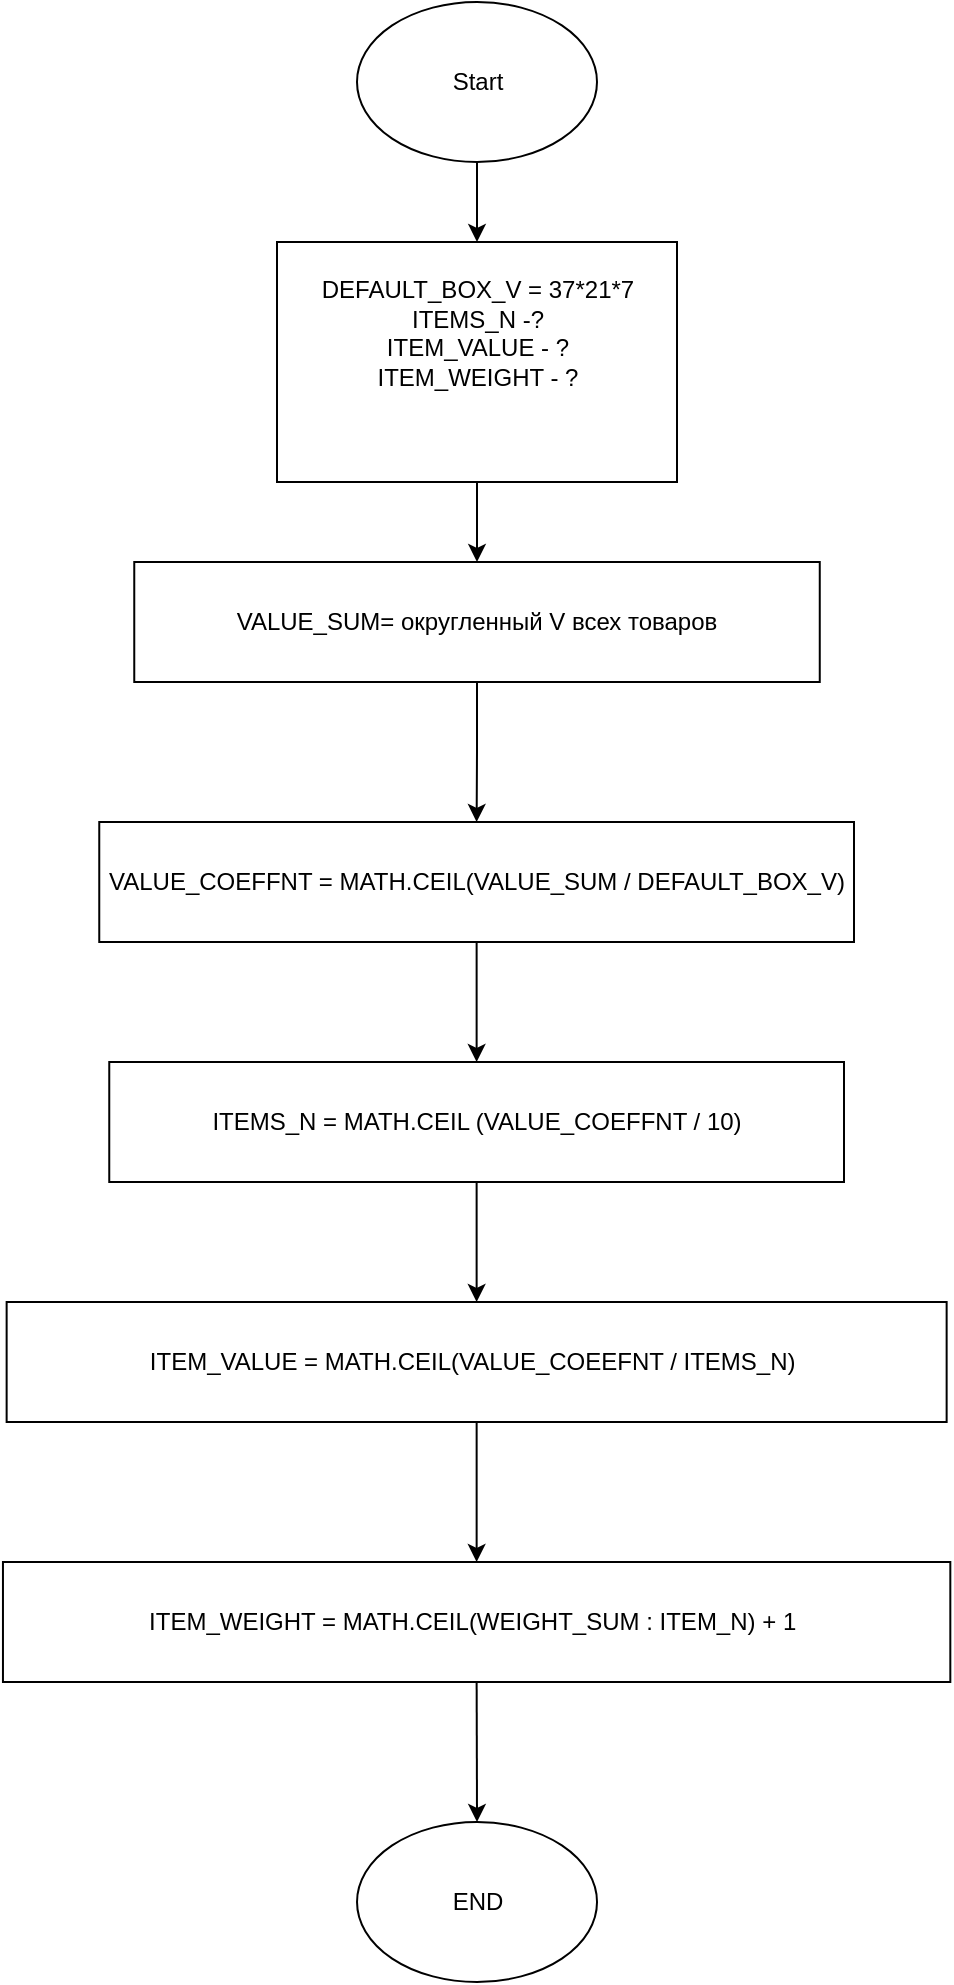 <mxfile version="24.7.17">
  <diagram name="Страница — 1" id="g_OEAIIo462cJNvMkS3_">
    <mxGraphModel dx="1877" dy="522" grid="1" gridSize="10" guides="1" tooltips="1" connect="1" arrows="1" fold="1" page="1" pageScale="1" pageWidth="827" pageHeight="1169" math="0" shadow="0">
      <root>
        <mxCell id="0" />
        <mxCell id="1" parent="0" />
        <mxCell id="eIdsMXbX5jhQC4f8HjRV-19" value="" style="edgeStyle=orthogonalEdgeStyle;rounded=0;orthogonalLoop=1;jettySize=auto;html=1;entryX=0.5;entryY=0;entryDx=0;entryDy=0;entryPerimeter=0;" parent="1" source="eIdsMXbX5jhQC4f8HjRV-8" target="rciXjBsLJWC781kkyAgm-1" edge="1">
          <mxGeometry relative="1" as="geometry">
            <mxPoint x="141.5" y="400" as="targetPoint" />
          </mxGeometry>
        </mxCell>
        <mxCell id="eIdsMXbX5jhQC4f8HjRV-8" value="VALUE_SUM= округленный V всех товаров" style="rounded=0;whiteSpace=wrap;html=1;" parent="1" vertex="1">
          <mxGeometry x="-29.87" y="310" width="342.75" height="60" as="geometry" />
        </mxCell>
        <mxCell id="eIdsMXbX5jhQC4f8HjRV-18" value="" style="edgeStyle=orthogonalEdgeStyle;rounded=0;orthogonalLoop=1;jettySize=auto;html=1;" parent="1" source="eIdsMXbX5jhQC4f8HjRV-15" target="eIdsMXbX5jhQC4f8HjRV-8" edge="1">
          <mxGeometry relative="1" as="geometry" />
        </mxCell>
        <mxCell id="eIdsMXbX5jhQC4f8HjRV-15" value="&lt;div&gt;DEFAULT_BOX_V = 37*21*7&lt;/div&gt;&lt;div&gt;ITEMS_N -?&lt;/div&gt;&lt;div&gt;ITEM_VALUE - ?&lt;/div&gt;&lt;div&gt;ITEM_WEIGHT - ?&lt;/div&gt;&lt;div&gt;&lt;br&gt;&lt;/div&gt;&lt;div&gt;&lt;br&gt;&lt;/div&gt;" style="rounded=0;whiteSpace=wrap;html=1;" parent="1" vertex="1">
          <mxGeometry x="41.5" y="150" width="200" height="120" as="geometry" />
        </mxCell>
        <mxCell id="eIdsMXbX5jhQC4f8HjRV-17" value="" style="edgeStyle=orthogonalEdgeStyle;rounded=0;orthogonalLoop=1;jettySize=auto;html=1;" parent="1" source="eIdsMXbX5jhQC4f8HjRV-16" target="eIdsMXbX5jhQC4f8HjRV-15" edge="1">
          <mxGeometry relative="1" as="geometry" />
        </mxCell>
        <mxCell id="eIdsMXbX5jhQC4f8HjRV-16" value="Start" style="ellipse;whiteSpace=wrap;html=1;" parent="1" vertex="1">
          <mxGeometry x="81.5" y="30" width="120" height="80" as="geometry" />
        </mxCell>
        <mxCell id="rciXjBsLJWC781kkyAgm-1" value="VALUE_COEFFNT = MATH.CEIL(VALUE_SUM / DEFAULT_BOX_V)" style="rounded=0;whiteSpace=wrap;html=1;" vertex="1" parent="1">
          <mxGeometry x="-47.37" y="440" width="377.37" height="60" as="geometry" />
        </mxCell>
        <mxCell id="rciXjBsLJWC781kkyAgm-2" value="ITEMS_N = MATH.CEIL (VALUE_COEFFNT / 10)" style="rounded=0;whiteSpace=wrap;html=1;" vertex="1" parent="1">
          <mxGeometry x="-42.37" y="560" width="367.37" height="60" as="geometry" />
        </mxCell>
        <mxCell id="rciXjBsLJWC781kkyAgm-3" value="" style="endArrow=classic;html=1;rounded=0;exitX=0.5;exitY=1;exitDx=0;exitDy=0;" edge="1" parent="1" source="rciXjBsLJWC781kkyAgm-1" target="rciXjBsLJWC781kkyAgm-2">
          <mxGeometry width="50" height="50" relative="1" as="geometry">
            <mxPoint x="390" y="410" as="sourcePoint" />
            <mxPoint x="440" y="360" as="targetPoint" />
          </mxGeometry>
        </mxCell>
        <mxCell id="rciXjBsLJWC781kkyAgm-4" value="ITEM_VALUE = MATH.CEIL(VALUE_COEEFNT / ITEMS_N)&amp;nbsp;" style="rounded=0;whiteSpace=wrap;html=1;" vertex="1" parent="1">
          <mxGeometry x="-93.68" y="680" width="470" height="60" as="geometry" />
        </mxCell>
        <mxCell id="rciXjBsLJWC781kkyAgm-5" value="" style="endArrow=classic;html=1;rounded=0;exitX=0.5;exitY=1;exitDx=0;exitDy=0;entryX=0.5;entryY=0;entryDx=0;entryDy=0;" edge="1" parent="1" source="rciXjBsLJWC781kkyAgm-2" target="rciXjBsLJWC781kkyAgm-4">
          <mxGeometry width="50" height="50" relative="1" as="geometry">
            <mxPoint x="151" y="510" as="sourcePoint" />
            <mxPoint x="151" y="570" as="targetPoint" />
          </mxGeometry>
        </mxCell>
        <mxCell id="rciXjBsLJWC781kkyAgm-6" value="ITEM_WEIGHT = MATH.CEIL(WEIGHT_SUM : ITEM_N) + 1&amp;nbsp;" style="rounded=0;whiteSpace=wrap;html=1;" vertex="1" parent="1">
          <mxGeometry x="-95.52" y="810" width="473.68" height="60" as="geometry" />
        </mxCell>
        <mxCell id="rciXjBsLJWC781kkyAgm-7" value="" style="endArrow=classic;html=1;rounded=0;exitX=0.5;exitY=1;exitDx=0;exitDy=0;entryX=0.5;entryY=0;entryDx=0;entryDy=0;" edge="1" parent="1" source="rciXjBsLJWC781kkyAgm-4" target="rciXjBsLJWC781kkyAgm-6">
          <mxGeometry width="50" height="50" relative="1" as="geometry">
            <mxPoint x="151" y="630" as="sourcePoint" />
            <mxPoint x="151" y="690" as="targetPoint" />
          </mxGeometry>
        </mxCell>
        <mxCell id="rciXjBsLJWC781kkyAgm-8" value="END" style="ellipse;whiteSpace=wrap;html=1;" vertex="1" parent="1">
          <mxGeometry x="81.51" y="940" width="120" height="80" as="geometry" />
        </mxCell>
        <mxCell id="rciXjBsLJWC781kkyAgm-9" value="" style="endArrow=classic;html=1;rounded=0;exitX=0.5;exitY=1;exitDx=0;exitDy=0;entryX=0.5;entryY=0;entryDx=0;entryDy=0;" edge="1" parent="1" source="rciXjBsLJWC781kkyAgm-6" target="rciXjBsLJWC781kkyAgm-8">
          <mxGeometry width="50" height="50" relative="1" as="geometry">
            <mxPoint x="151" y="750" as="sourcePoint" />
            <mxPoint x="151" y="820" as="targetPoint" />
          </mxGeometry>
        </mxCell>
      </root>
    </mxGraphModel>
  </diagram>
</mxfile>
